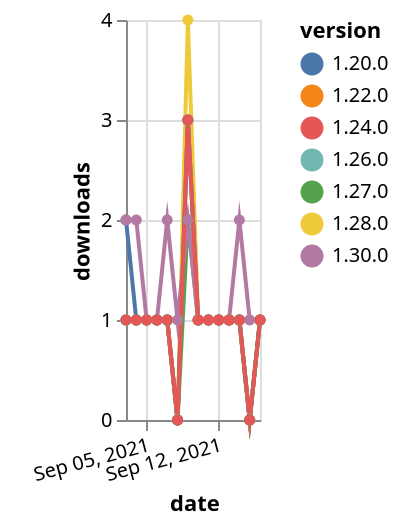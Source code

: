 {"$schema": "https://vega.github.io/schema/vega-lite/v5.json", "description": "A simple bar chart with embedded data.", "data": {"values": [{"date": "2021-09-03", "total": 283, "delta": 1, "version": "1.22.0"}, {"date": "2021-09-04", "total": 284, "delta": 1, "version": "1.22.0"}, {"date": "2021-09-05", "total": 285, "delta": 1, "version": "1.22.0"}, {"date": "2021-09-06", "total": 286, "delta": 1, "version": "1.22.0"}, {"date": "2021-09-07", "total": 287, "delta": 1, "version": "1.22.0"}, {"date": "2021-09-08", "total": 287, "delta": 0, "version": "1.22.0"}, {"date": "2021-09-09", "total": 290, "delta": 3, "version": "1.22.0"}, {"date": "2021-09-10", "total": 291, "delta": 1, "version": "1.22.0"}, {"date": "2021-09-11", "total": 292, "delta": 1, "version": "1.22.0"}, {"date": "2021-09-12", "total": 293, "delta": 1, "version": "1.22.0"}, {"date": "2021-09-13", "total": 294, "delta": 1, "version": "1.22.0"}, {"date": "2021-09-14", "total": 295, "delta": 1, "version": "1.22.0"}, {"date": "2021-09-15", "total": 295, "delta": 0, "version": "1.22.0"}, {"date": "2021-09-16", "total": 296, "delta": 1, "version": "1.22.0"}, {"date": "2021-09-03", "total": 202, "delta": 1, "version": "1.28.0"}, {"date": "2021-09-04", "total": 203, "delta": 1, "version": "1.28.0"}, {"date": "2021-09-05", "total": 204, "delta": 1, "version": "1.28.0"}, {"date": "2021-09-06", "total": 205, "delta": 1, "version": "1.28.0"}, {"date": "2021-09-07", "total": 206, "delta": 1, "version": "1.28.0"}, {"date": "2021-09-08", "total": 206, "delta": 0, "version": "1.28.0"}, {"date": "2021-09-09", "total": 210, "delta": 4, "version": "1.28.0"}, {"date": "2021-09-10", "total": 211, "delta": 1, "version": "1.28.0"}, {"date": "2021-09-11", "total": 212, "delta": 1, "version": "1.28.0"}, {"date": "2021-09-12", "total": 213, "delta": 1, "version": "1.28.0"}, {"date": "2021-09-13", "total": 214, "delta": 1, "version": "1.28.0"}, {"date": "2021-09-14", "total": 215, "delta": 1, "version": "1.28.0"}, {"date": "2021-09-15", "total": 215, "delta": 0, "version": "1.28.0"}, {"date": "2021-09-16", "total": 216, "delta": 1, "version": "1.28.0"}, {"date": "2021-09-03", "total": 152, "delta": 1, "version": "1.26.0"}, {"date": "2021-09-04", "total": 153, "delta": 1, "version": "1.26.0"}, {"date": "2021-09-05", "total": 154, "delta": 1, "version": "1.26.0"}, {"date": "2021-09-06", "total": 155, "delta": 1, "version": "1.26.0"}, {"date": "2021-09-07", "total": 156, "delta": 1, "version": "1.26.0"}, {"date": "2021-09-08", "total": 156, "delta": 0, "version": "1.26.0"}, {"date": "2021-09-09", "total": 159, "delta": 3, "version": "1.26.0"}, {"date": "2021-09-10", "total": 160, "delta": 1, "version": "1.26.0"}, {"date": "2021-09-11", "total": 161, "delta": 1, "version": "1.26.0"}, {"date": "2021-09-12", "total": 162, "delta": 1, "version": "1.26.0"}, {"date": "2021-09-13", "total": 163, "delta": 1, "version": "1.26.0"}, {"date": "2021-09-14", "total": 164, "delta": 1, "version": "1.26.0"}, {"date": "2021-09-15", "total": 164, "delta": 0, "version": "1.26.0"}, {"date": "2021-09-16", "total": 165, "delta": 1, "version": "1.26.0"}, {"date": "2021-09-03", "total": 216, "delta": 2, "version": "1.20.0"}, {"date": "2021-09-04", "total": 217, "delta": 1, "version": "1.20.0"}, {"date": "2021-09-05", "total": 218, "delta": 1, "version": "1.20.0"}, {"date": "2021-09-06", "total": 219, "delta": 1, "version": "1.20.0"}, {"date": "2021-09-07", "total": 220, "delta": 1, "version": "1.20.0"}, {"date": "2021-09-08", "total": 220, "delta": 0, "version": "1.20.0"}, {"date": "2021-09-09", "total": 223, "delta": 3, "version": "1.20.0"}, {"date": "2021-09-10", "total": 224, "delta": 1, "version": "1.20.0"}, {"date": "2021-09-11", "total": 225, "delta": 1, "version": "1.20.0"}, {"date": "2021-09-12", "total": 226, "delta": 1, "version": "1.20.0"}, {"date": "2021-09-13", "total": 227, "delta": 1, "version": "1.20.0"}, {"date": "2021-09-14", "total": 228, "delta": 1, "version": "1.20.0"}, {"date": "2021-09-15", "total": 228, "delta": 0, "version": "1.20.0"}, {"date": "2021-09-16", "total": 229, "delta": 1, "version": "1.20.0"}, {"date": "2021-09-03", "total": 145, "delta": 1, "version": "1.27.0"}, {"date": "2021-09-04", "total": 146, "delta": 1, "version": "1.27.0"}, {"date": "2021-09-05", "total": 147, "delta": 1, "version": "1.27.0"}, {"date": "2021-09-06", "total": 148, "delta": 1, "version": "1.27.0"}, {"date": "2021-09-07", "total": 149, "delta": 1, "version": "1.27.0"}, {"date": "2021-09-08", "total": 149, "delta": 0, "version": "1.27.0"}, {"date": "2021-09-09", "total": 151, "delta": 2, "version": "1.27.0"}, {"date": "2021-09-10", "total": 152, "delta": 1, "version": "1.27.0"}, {"date": "2021-09-11", "total": 153, "delta": 1, "version": "1.27.0"}, {"date": "2021-09-12", "total": 154, "delta": 1, "version": "1.27.0"}, {"date": "2021-09-13", "total": 155, "delta": 1, "version": "1.27.0"}, {"date": "2021-09-14", "total": 156, "delta": 1, "version": "1.27.0"}, {"date": "2021-09-15", "total": 156, "delta": 0, "version": "1.27.0"}, {"date": "2021-09-16", "total": 157, "delta": 1, "version": "1.27.0"}, {"date": "2021-09-03", "total": 121, "delta": 2, "version": "1.30.0"}, {"date": "2021-09-04", "total": 123, "delta": 2, "version": "1.30.0"}, {"date": "2021-09-05", "total": 124, "delta": 1, "version": "1.30.0"}, {"date": "2021-09-06", "total": 125, "delta": 1, "version": "1.30.0"}, {"date": "2021-09-07", "total": 127, "delta": 2, "version": "1.30.0"}, {"date": "2021-09-08", "total": 128, "delta": 1, "version": "1.30.0"}, {"date": "2021-09-09", "total": 130, "delta": 2, "version": "1.30.0"}, {"date": "2021-09-10", "total": 131, "delta": 1, "version": "1.30.0"}, {"date": "2021-09-11", "total": 132, "delta": 1, "version": "1.30.0"}, {"date": "2021-09-12", "total": 133, "delta": 1, "version": "1.30.0"}, {"date": "2021-09-13", "total": 134, "delta": 1, "version": "1.30.0"}, {"date": "2021-09-14", "total": 136, "delta": 2, "version": "1.30.0"}, {"date": "2021-09-15", "total": 137, "delta": 1, "version": "1.30.0"}, {"date": "2021-09-16", "total": 138, "delta": 1, "version": "1.30.0"}, {"date": "2021-09-03", "total": 171, "delta": 1, "version": "1.24.0"}, {"date": "2021-09-04", "total": 172, "delta": 1, "version": "1.24.0"}, {"date": "2021-09-05", "total": 173, "delta": 1, "version": "1.24.0"}, {"date": "2021-09-06", "total": 174, "delta": 1, "version": "1.24.0"}, {"date": "2021-09-07", "total": 175, "delta": 1, "version": "1.24.0"}, {"date": "2021-09-08", "total": 175, "delta": 0, "version": "1.24.0"}, {"date": "2021-09-09", "total": 178, "delta": 3, "version": "1.24.0"}, {"date": "2021-09-10", "total": 179, "delta": 1, "version": "1.24.0"}, {"date": "2021-09-11", "total": 180, "delta": 1, "version": "1.24.0"}, {"date": "2021-09-12", "total": 181, "delta": 1, "version": "1.24.0"}, {"date": "2021-09-13", "total": 182, "delta": 1, "version": "1.24.0"}, {"date": "2021-09-14", "total": 183, "delta": 1, "version": "1.24.0"}, {"date": "2021-09-15", "total": 183, "delta": 0, "version": "1.24.0"}, {"date": "2021-09-16", "total": 184, "delta": 1, "version": "1.24.0"}]}, "width": "container", "mark": {"type": "line", "point": {"filled": true}}, "encoding": {"x": {"field": "date", "type": "temporal", "timeUnit": "yearmonthdate", "title": "date", "axis": {"labelAngle": -15}}, "y": {"field": "delta", "type": "quantitative", "title": "downloads"}, "color": {"field": "version", "type": "nominal"}, "tooltip": {"field": "delta"}}}